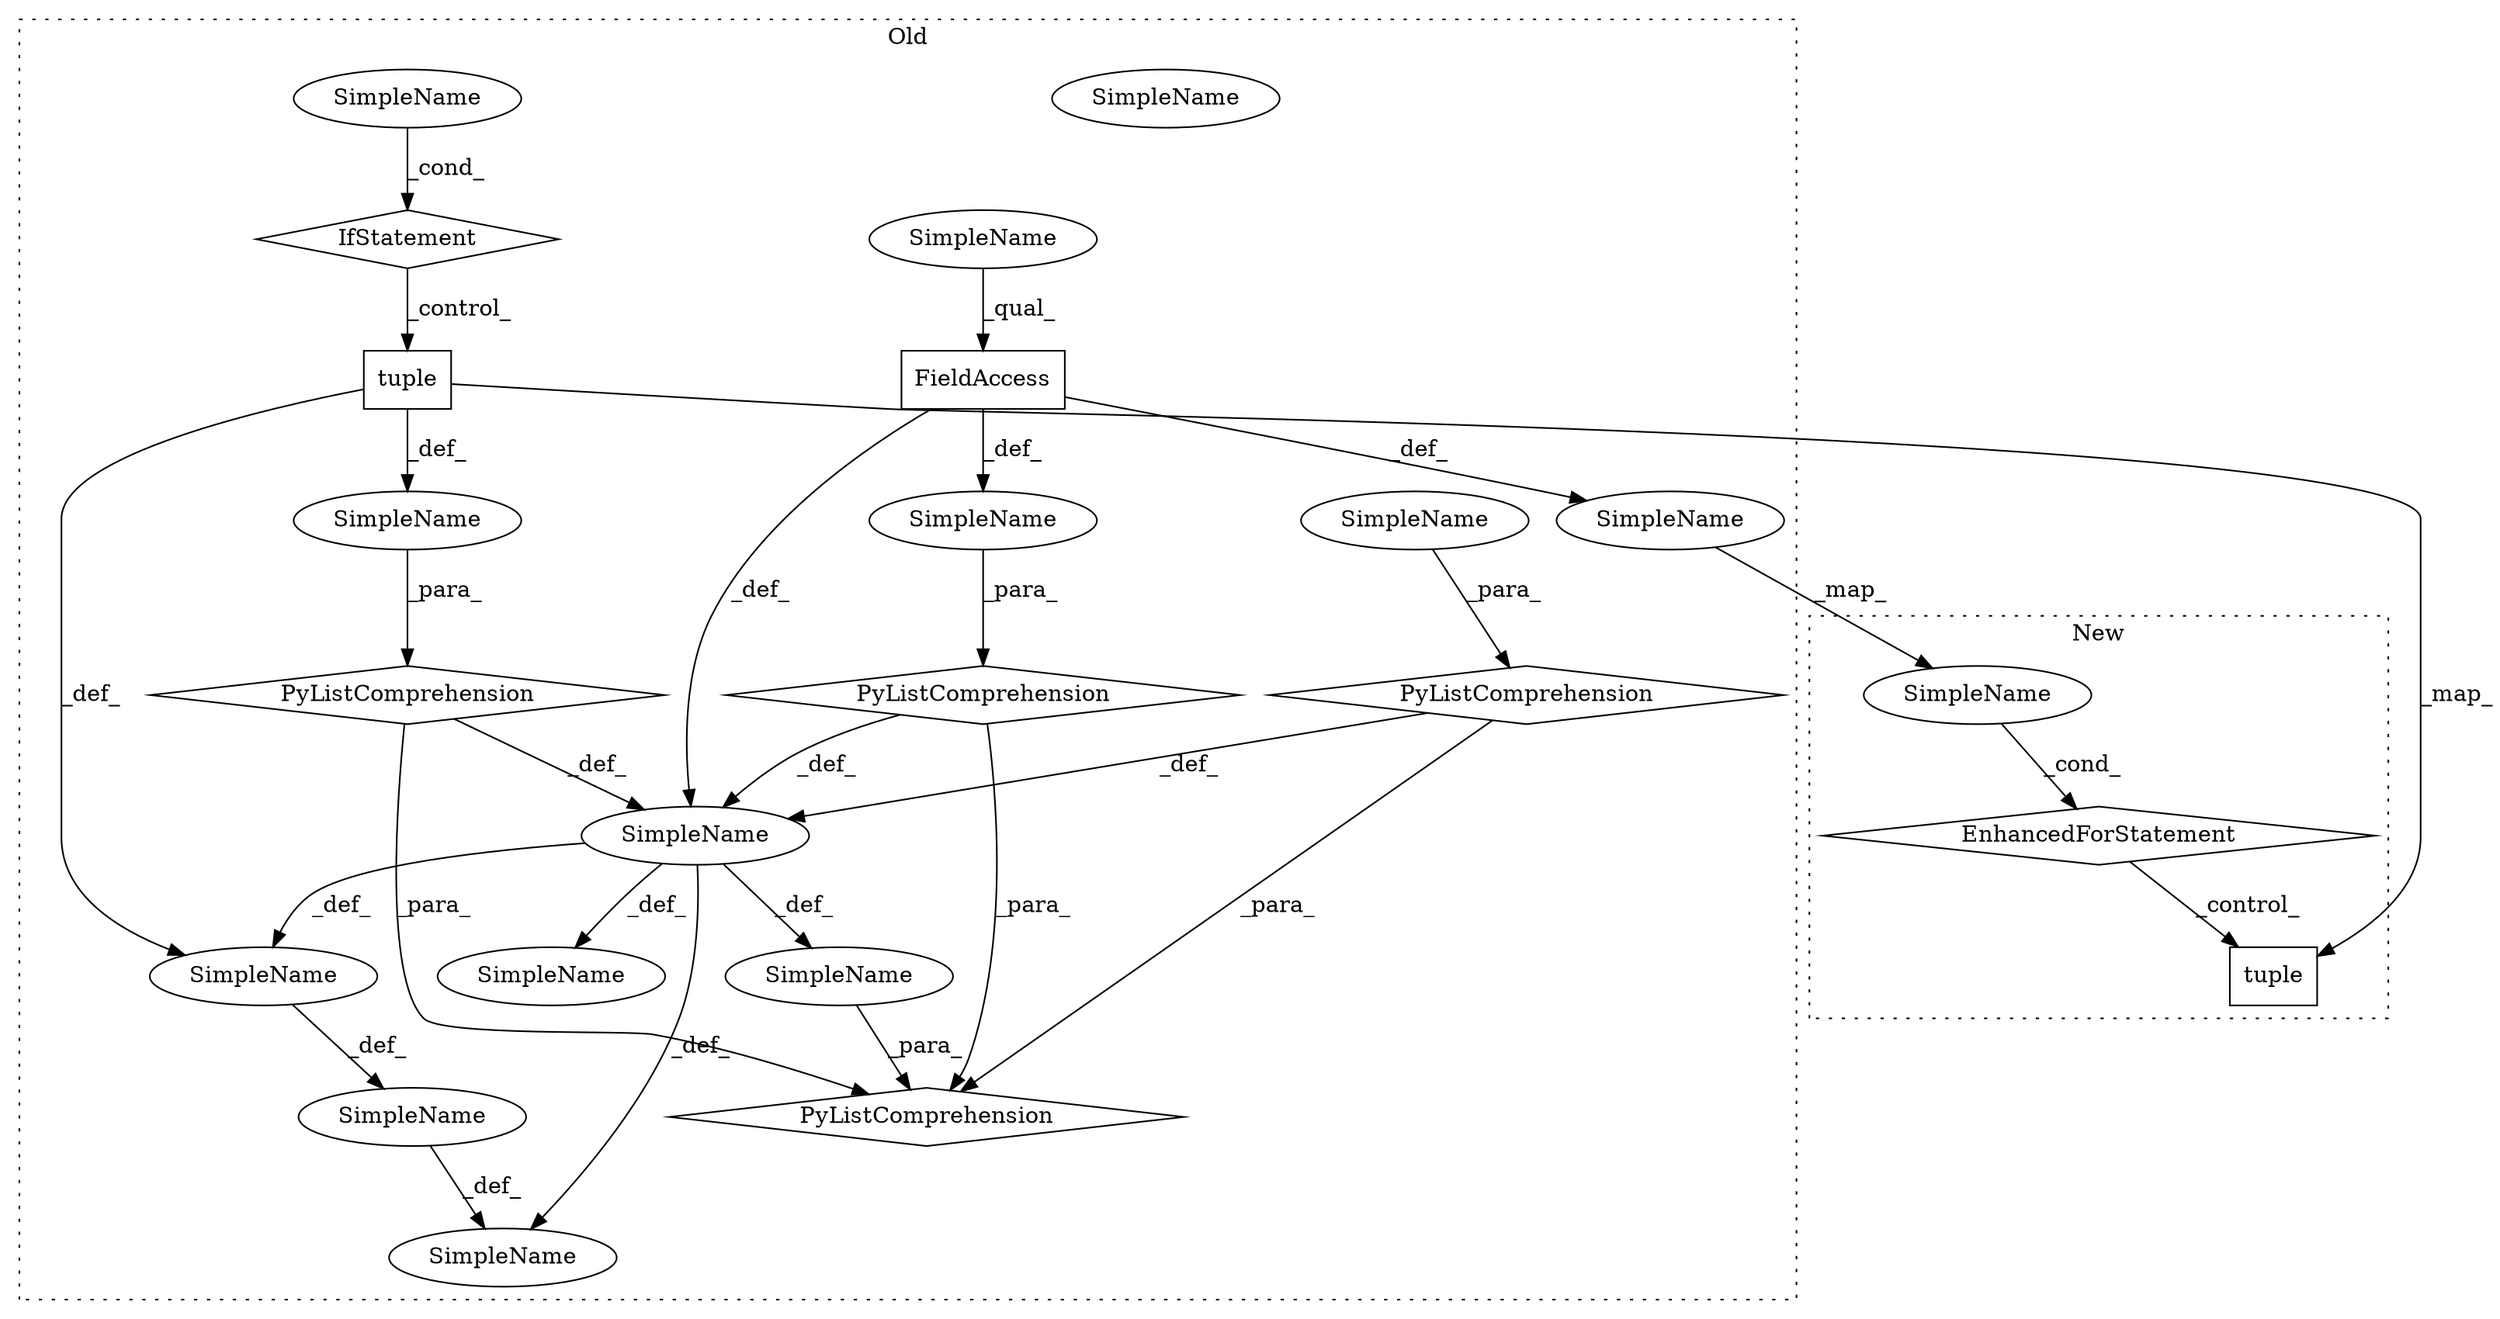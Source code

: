 digraph G {
subgraph cluster0 {
1 [label="tuple" a="32" s="1372,1387" l="6,1" shape="box"];
3 [label="IfStatement" a="25" s="1446" l="41" shape="diamond"];
5 [label="SimpleName" a="42" s="1717" l="3" shape="ellipse"];
7 [label="SimpleName" a="42" s="" l="" shape="ellipse"];
8 [label="SimpleName" a="42" s="" l="" shape="ellipse"];
9 [label="SimpleName" a="42" s="2063" l="5" shape="ellipse"];
10 [label="SimpleName" a="42" s="2077" l="11" shape="ellipse"];
11 [label="SimpleName" a="42" s="" l="" shape="ellipse"];
12 [label="PyListComprehension" a="109" s="1945" l="208" shape="diamond"];
13 [label="SimpleName" a="42" s="" l="" shape="ellipse"];
14 [label="PyListComprehension" a="109" s="1372" l="123" shape="diamond"];
15 [label="SimpleName" a="42" s="2045" l="9" shape="ellipse"];
16 [label="PyListComprehension" a="109" s="1787" l="134" shape="diamond"];
17 [label="SimpleName" a="42" s="" l="" shape="ellipse"];
18 [label="PyListComprehension" a="109" s="1516" l="247" shape="diamond"];
19 [label="SimpleName" a="42" s="" l="" shape="ellipse"];
20 [label="FieldAccess" a="22" s="1723" l="23" shape="box"];
21 [label="SimpleName" a="42" s="1723" l="10" shape="ellipse"];
22 [label="SimpleName" a="42" s="1723" l="10" shape="ellipse"];
23 [label="SimpleName" a="42" s="1482" l="5" shape="ellipse"];
label = "Old";
style="dotted";
}
subgraph cluster1 {
2 [label="tuple" a="32" s="1397,1412" l="6,1" shape="box"];
4 [label="SimpleName" a="42" s="1327" l="3" shape="ellipse"];
6 [label="EnhancedForStatement" a="70" s="1270,1356" l="53,2" shape="diamond"];
label = "New";
style="dotted";
}
1 -> 2 [label="_map_"];
1 -> 13 [label="_def_"];
1 -> 15 [label="_def_"];
3 -> 1 [label="_control_"];
4 -> 6 [label="_cond_"];
5 -> 4 [label="_map_"];
6 -> 2 [label="_control_"];
7 -> 8 [label="_def_"];
7 -> 15 [label="_def_"];
7 -> 10 [label="_def_"];
7 -> 11 [label="_def_"];
9 -> 10 [label="_def_"];
11 -> 12 [label="_para_"];
13 -> 14 [label="_para_"];
14 -> 7 [label="_def_"];
14 -> 12 [label="_para_"];
15 -> 9 [label="_def_"];
16 -> 7 [label="_def_"];
16 -> 12 [label="_para_"];
17 -> 16 [label="_para_"];
18 -> 7 [label="_def_"];
18 -> 12 [label="_para_"];
19 -> 18 [label="_para_"];
20 -> 5 [label="_def_"];
20 -> 7 [label="_def_"];
20 -> 19 [label="_def_"];
22 -> 20 [label="_qual_"];
23 -> 3 [label="_cond_"];
}